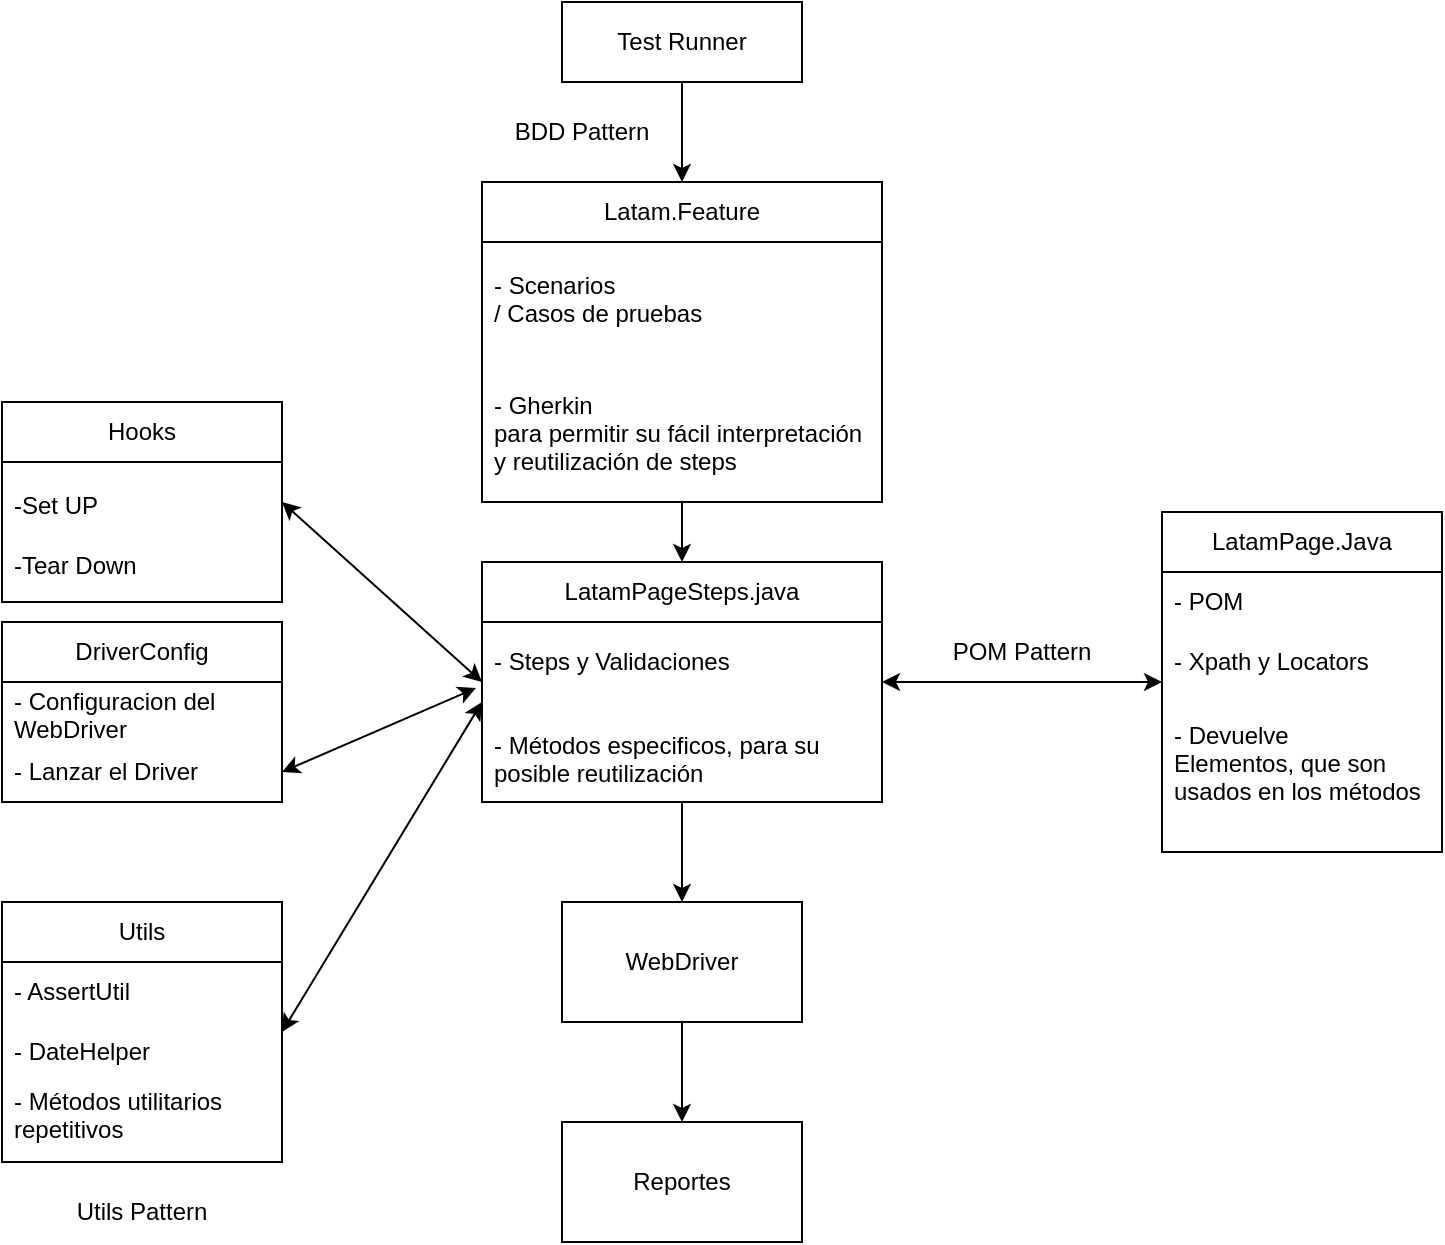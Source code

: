 <mxfile version="26.2.4">
  <diagram id="C5RBs43oDa-KdzZeNtuy" name="Page-1">
    <mxGraphModel dx="1428" dy="1948" grid="1" gridSize="10" guides="1" tooltips="1" connect="1" arrows="1" fold="1" page="1" pageScale="1" pageWidth="827" pageHeight="1169" math="0" shadow="0">
      <root>
        <mxCell id="WIyWlLk6GJQsqaUBKTNV-0" />
        <mxCell id="WIyWlLk6GJQsqaUBKTNV-1" parent="WIyWlLk6GJQsqaUBKTNV-0" />
        <mxCell id="6M3mmVfWSf4sSf63VmGX-6" style="edgeStyle=orthogonalEdgeStyle;rounded=0;orthogonalLoop=1;jettySize=auto;html=1;entryX=0.5;entryY=0;entryDx=0;entryDy=0;movable=1;resizable=1;rotatable=1;deletable=1;editable=1;locked=0;connectable=1;" edge="1" parent="WIyWlLk6GJQsqaUBKTNV-1" source="6M3mmVfWSf4sSf63VmGX-0" target="6M3mmVfWSf4sSf63VmGX-13">
          <mxGeometry relative="1" as="geometry">
            <mxPoint x="390" y="90" as="targetPoint" />
          </mxGeometry>
        </mxCell>
        <mxCell id="6M3mmVfWSf4sSf63VmGX-0" value="Test Runner" style="rounded=0;whiteSpace=wrap;html=1;movable=1;resizable=1;rotatable=1;deletable=1;editable=1;locked=0;connectable=1;" vertex="1" parent="WIyWlLk6GJQsqaUBKTNV-1">
          <mxGeometry x="330" y="-10" width="120" height="40" as="geometry" />
        </mxCell>
        <mxCell id="6M3mmVfWSf4sSf63VmGX-23" style="edgeStyle=orthogonalEdgeStyle;rounded=0;orthogonalLoop=1;jettySize=auto;html=1;" edge="1" parent="WIyWlLk6GJQsqaUBKTNV-1" source="6M3mmVfWSf4sSf63VmGX-13" target="6M3mmVfWSf4sSf63VmGX-17">
          <mxGeometry relative="1" as="geometry" />
        </mxCell>
        <mxCell id="6M3mmVfWSf4sSf63VmGX-13" value="Latam.Feature" style="swimlane;fontStyle=0;childLayout=stackLayout;horizontal=1;startSize=30;horizontalStack=0;resizeParent=1;resizeParentMax=0;resizeLast=0;collapsible=1;marginBottom=0;whiteSpace=wrap;html=1;" vertex="1" parent="WIyWlLk6GJQsqaUBKTNV-1">
          <mxGeometry x="290" y="80" width="200" height="160" as="geometry" />
        </mxCell>
        <mxCell id="6M3mmVfWSf4sSf63VmGX-14" value="&lt;p class=&quot;MsoNormal&quot;&gt;&lt;span style=&quot;mso-ansi-language:ES-CO&quot; lang=&quot;ES-CO&quot;&gt;- Scenarios&lt;br/&gt;/ Casos de pruebas &lt;/span&gt;&lt;/p&gt;&lt;br/&gt;&lt;div&gt;&lt;br/&gt;&lt;/div&gt;" style="text;strokeColor=none;fillColor=none;align=left;verticalAlign=middle;spacingLeft=4;spacingRight=4;overflow=hidden;points=[[0,0.5],[1,0.5]];portConstraint=eastwest;rotatable=0;whiteSpace=wrap;html=1;" vertex="1" parent="6M3mmVfWSf4sSf63VmGX-13">
          <mxGeometry y="30" width="200" height="60" as="geometry" />
        </mxCell>
        <mxCell id="6M3mmVfWSf4sSf63VmGX-15" value="&lt;p class=&quot;MsoNormal&quot;&gt;&lt;span style=&quot;mso-ansi-language:ES-CO&quot; lang=&quot;ES-CO&quot;&gt;- Gherkin&lt;br/&gt;para permitir su fácil interpretación y reutilización de steps&lt;/span&gt;&lt;/p&gt;&lt;br/&gt;&lt;div&gt;&lt;br/&gt;&lt;/div&gt;" style="text;strokeColor=none;fillColor=none;align=left;verticalAlign=middle;spacingLeft=4;spacingRight=4;overflow=hidden;points=[[0,0.5],[1,0.5]];portConstraint=eastwest;rotatable=0;whiteSpace=wrap;html=1;" vertex="1" parent="6M3mmVfWSf4sSf63VmGX-13">
          <mxGeometry y="90" width="200" height="70" as="geometry" />
        </mxCell>
        <mxCell id="6M3mmVfWSf4sSf63VmGX-54" style="edgeStyle=orthogonalEdgeStyle;rounded=0;orthogonalLoop=1;jettySize=auto;html=1;entryX=0.5;entryY=0;entryDx=0;entryDy=0;" edge="1" parent="WIyWlLk6GJQsqaUBKTNV-1" source="6M3mmVfWSf4sSf63VmGX-17" target="6M3mmVfWSf4sSf63VmGX-53">
          <mxGeometry relative="1" as="geometry" />
        </mxCell>
        <mxCell id="6M3mmVfWSf4sSf63VmGX-17" value="LatamPageSteps.java" style="swimlane;fontStyle=0;childLayout=stackLayout;horizontal=1;startSize=30;horizontalStack=0;resizeParent=1;resizeParentMax=0;resizeLast=0;collapsible=1;marginBottom=0;whiteSpace=wrap;html=1;" vertex="1" parent="WIyWlLk6GJQsqaUBKTNV-1">
          <mxGeometry x="290" y="270" width="200" height="120" as="geometry" />
        </mxCell>
        <mxCell id="6M3mmVfWSf4sSf63VmGX-18" value="- Steps y Validaciones" style="text;strokeColor=none;fillColor=none;align=left;verticalAlign=middle;spacingLeft=4;spacingRight=4;overflow=hidden;points=[[0,0.5],[1,0.5]];portConstraint=eastwest;rotatable=0;whiteSpace=wrap;html=1;" vertex="1" parent="6M3mmVfWSf4sSf63VmGX-17">
          <mxGeometry y="30" width="200" height="40" as="geometry" />
        </mxCell>
        <mxCell id="6M3mmVfWSf4sSf63VmGX-20" value="&lt;p class=&quot;MsoNormal&quot;&gt;&lt;span style=&quot;mso-ansi-language:ES-CO&quot; lang=&quot;ES-CO&quot;&gt;- Métodos especificos, para su posible reutilización&lt;/span&gt;&lt;/p&gt;&lt;br&gt;&lt;div&gt;&lt;br&gt;&lt;/div&gt;" style="text;strokeColor=none;fillColor=none;align=left;verticalAlign=middle;spacingLeft=4;spacingRight=4;overflow=hidden;points=[[0,0.5],[1,0.5]];portConstraint=eastwest;rotatable=0;whiteSpace=wrap;html=1;" vertex="1" parent="6M3mmVfWSf4sSf63VmGX-17">
          <mxGeometry y="70" width="200" height="50" as="geometry" />
        </mxCell>
        <mxCell id="6M3mmVfWSf4sSf63VmGX-25" value="" style="endArrow=classic;startArrow=classic;html=1;rounded=0;exitX=1;exitY=0.5;exitDx=0;exitDy=0;" edge="1" parent="WIyWlLk6GJQsqaUBKTNV-1" source="6M3mmVfWSf4sSf63VmGX-17" target="6M3mmVfWSf4sSf63VmGX-26">
          <mxGeometry width="50" height="50" relative="1" as="geometry">
            <mxPoint x="360" y="310" as="sourcePoint" />
            <mxPoint x="410" y="260" as="targetPoint" />
          </mxGeometry>
        </mxCell>
        <mxCell id="6M3mmVfWSf4sSf63VmGX-26" value="LatamPage.Java" style="swimlane;fontStyle=0;childLayout=stackLayout;horizontal=1;startSize=30;horizontalStack=0;resizeParent=1;resizeParentMax=0;resizeLast=0;collapsible=1;marginBottom=0;whiteSpace=wrap;html=1;" vertex="1" parent="WIyWlLk6GJQsqaUBKTNV-1">
          <mxGeometry x="630" y="245" width="140" height="170" as="geometry" />
        </mxCell>
        <mxCell id="6M3mmVfWSf4sSf63VmGX-27" value="- POM" style="text;strokeColor=none;fillColor=none;align=left;verticalAlign=middle;spacingLeft=4;spacingRight=4;overflow=hidden;points=[[0,0.5],[1,0.5]];portConstraint=eastwest;rotatable=0;whiteSpace=wrap;html=1;" vertex="1" parent="6M3mmVfWSf4sSf63VmGX-26">
          <mxGeometry y="30" width="140" height="30" as="geometry" />
        </mxCell>
        <mxCell id="6M3mmVfWSf4sSf63VmGX-28" value="- Xpath y Locators" style="text;strokeColor=none;fillColor=none;align=left;verticalAlign=middle;spacingLeft=4;spacingRight=4;overflow=hidden;points=[[0,0.5],[1,0.5]];portConstraint=eastwest;rotatable=0;whiteSpace=wrap;html=1;" vertex="1" parent="6M3mmVfWSf4sSf63VmGX-26">
          <mxGeometry y="60" width="140" height="30" as="geometry" />
        </mxCell>
        <mxCell id="6M3mmVfWSf4sSf63VmGX-29" value="&lt;p class=&quot;MsoNormal&quot;&gt;&lt;span style=&quot;mso-ansi-language:ES-CO&quot; lang=&quot;ES-CO&quot;&gt;- Devuelve&lt;br/&gt;Elementos, que son usados en los métodos &lt;/span&gt;&lt;/p&gt;&lt;br/&gt;&lt;div&gt;&lt;br/&gt;&lt;/div&gt;" style="text;strokeColor=none;fillColor=none;align=left;verticalAlign=middle;spacingLeft=4;spacingRight=4;overflow=hidden;points=[[0,0.5],[1,0.5]];portConstraint=eastwest;rotatable=0;whiteSpace=wrap;html=1;" vertex="1" parent="6M3mmVfWSf4sSf63VmGX-26">
          <mxGeometry y="90" width="140" height="80" as="geometry" />
        </mxCell>
        <mxCell id="6M3mmVfWSf4sSf63VmGX-30" value="Hooks" style="swimlane;fontStyle=0;childLayout=stackLayout;horizontal=1;startSize=30;horizontalStack=0;resizeParent=1;resizeParentMax=0;resizeLast=0;collapsible=1;marginBottom=0;whiteSpace=wrap;html=1;" vertex="1" parent="WIyWlLk6GJQsqaUBKTNV-1">
          <mxGeometry x="50" y="190" width="140" height="100" as="geometry" />
        </mxCell>
        <mxCell id="6M3mmVfWSf4sSf63VmGX-31" value="&lt;p class=&quot;MsoNormal&quot;&gt;&lt;span style=&quot;mso-ansi-language:ES-CO&quot; lang=&quot;ES-CO&quot;&gt;-Set UP&lt;/span&gt;&lt;/p&gt;&lt;br/&gt;&lt;div&gt;&lt;br/&gt;&lt;/div&gt;" style="text;strokeColor=none;fillColor=none;align=left;verticalAlign=middle;spacingLeft=4;spacingRight=4;overflow=hidden;points=[[0,0.5],[1,0.5]];portConstraint=eastwest;rotatable=0;whiteSpace=wrap;html=1;" vertex="1" parent="6M3mmVfWSf4sSf63VmGX-30">
          <mxGeometry y="30" width="140" height="30" as="geometry" />
        </mxCell>
        <mxCell id="6M3mmVfWSf4sSf63VmGX-32" value="&lt;p class=&quot;MsoNormal&quot;&gt;&lt;span style=&quot;mso-ansi-language:ES-CO&quot; lang=&quot;ES-CO&quot;&gt;-Tear Down &lt;/span&gt;&lt;/p&gt;&lt;br/&gt;&lt;div&gt;&lt;br/&gt;&lt;/div&gt;" style="text;strokeColor=none;fillColor=none;align=left;verticalAlign=middle;spacingLeft=4;spacingRight=4;overflow=hidden;points=[[0,0.5],[1,0.5]];portConstraint=eastwest;rotatable=0;whiteSpace=wrap;html=1;" vertex="1" parent="6M3mmVfWSf4sSf63VmGX-30">
          <mxGeometry y="60" width="140" height="40" as="geometry" />
        </mxCell>
        <mxCell id="6M3mmVfWSf4sSf63VmGX-34" value="DriverConfig" style="swimlane;fontStyle=0;childLayout=stackLayout;horizontal=1;startSize=30;horizontalStack=0;resizeParent=1;resizeParentMax=0;resizeLast=0;collapsible=1;marginBottom=0;whiteSpace=wrap;html=1;" vertex="1" parent="WIyWlLk6GJQsqaUBKTNV-1">
          <mxGeometry x="50" y="300" width="140" height="90" as="geometry" />
        </mxCell>
        <mxCell id="6M3mmVfWSf4sSf63VmGX-35" value="- Configuracion del WebDriver" style="text;strokeColor=none;fillColor=none;align=left;verticalAlign=middle;spacingLeft=4;spacingRight=4;overflow=hidden;points=[[0,0.5],[1,0.5]];portConstraint=eastwest;rotatable=0;whiteSpace=wrap;html=1;" vertex="1" parent="6M3mmVfWSf4sSf63VmGX-34">
          <mxGeometry y="30" width="140" height="30" as="geometry" />
        </mxCell>
        <mxCell id="6M3mmVfWSf4sSf63VmGX-36" value="- Lanzar el Driver" style="text;strokeColor=none;fillColor=none;align=left;verticalAlign=middle;spacingLeft=4;spacingRight=4;overflow=hidden;points=[[0,0.5],[1,0.5]];portConstraint=eastwest;rotatable=0;whiteSpace=wrap;html=1;" vertex="1" parent="6M3mmVfWSf4sSf63VmGX-34">
          <mxGeometry y="60" width="140" height="30" as="geometry" />
        </mxCell>
        <mxCell id="6M3mmVfWSf4sSf63VmGX-38" value="Utils" style="swimlane;fontStyle=0;childLayout=stackLayout;horizontal=1;startSize=30;horizontalStack=0;resizeParent=1;resizeParentMax=0;resizeLast=0;collapsible=1;marginBottom=0;whiteSpace=wrap;html=1;" vertex="1" parent="WIyWlLk6GJQsqaUBKTNV-1">
          <mxGeometry x="50" y="440" width="140" height="130" as="geometry" />
        </mxCell>
        <mxCell id="6M3mmVfWSf4sSf63VmGX-39" value="- AssertUtil" style="text;strokeColor=none;fillColor=none;align=left;verticalAlign=middle;spacingLeft=4;spacingRight=4;overflow=hidden;points=[[0,0.5],[1,0.5]];portConstraint=eastwest;rotatable=0;whiteSpace=wrap;html=1;" vertex="1" parent="6M3mmVfWSf4sSf63VmGX-38">
          <mxGeometry y="30" width="140" height="30" as="geometry" />
        </mxCell>
        <mxCell id="6M3mmVfWSf4sSf63VmGX-40" value="- DateHelper" style="text;strokeColor=none;fillColor=none;align=left;verticalAlign=middle;spacingLeft=4;spacingRight=4;overflow=hidden;points=[[0,0.5],[1,0.5]];portConstraint=eastwest;rotatable=0;whiteSpace=wrap;html=1;" vertex="1" parent="6M3mmVfWSf4sSf63VmGX-38">
          <mxGeometry y="60" width="140" height="30" as="geometry" />
        </mxCell>
        <mxCell id="6M3mmVfWSf4sSf63VmGX-41" value="- &lt;span style=&quot;mso-ansi-language:ES-CO&quot; lang=&quot;ES-CO&quot;&gt;Métodos utilitarios &lt;/span&gt;&lt;span style=&quot;mso-ansi-language:ES-CO&quot; lang=&quot;ES-CO&quot;&gt;repetitivos &lt;/span&gt;&lt;br&gt;&lt;div&gt;&lt;br&gt;&lt;/div&gt;" style="text;strokeColor=none;fillColor=none;align=left;verticalAlign=middle;spacingLeft=4;spacingRight=4;overflow=hidden;points=[[0,0.5],[1,0.5]];portConstraint=eastwest;rotatable=0;whiteSpace=wrap;html=1;" vertex="1" parent="6M3mmVfWSf4sSf63VmGX-38">
          <mxGeometry y="90" width="140" height="40" as="geometry" />
        </mxCell>
        <mxCell id="6M3mmVfWSf4sSf63VmGX-42" value="" style="endArrow=classic;startArrow=classic;html=1;rounded=0;entryX=1;entryY=0.5;entryDx=0;entryDy=0;exitX=0;exitY=0.75;exitDx=0;exitDy=0;exitPerimeter=0;" edge="1" parent="WIyWlLk6GJQsqaUBKTNV-1" source="6M3mmVfWSf4sSf63VmGX-18" target="6M3mmVfWSf4sSf63VmGX-30">
          <mxGeometry width="50" height="50" relative="1" as="geometry">
            <mxPoint x="360" y="370" as="sourcePoint" />
            <mxPoint x="410" y="320" as="targetPoint" />
          </mxGeometry>
        </mxCell>
        <mxCell id="6M3mmVfWSf4sSf63VmGX-43" value="" style="endArrow=classic;startArrow=classic;html=1;rounded=0;exitX=1;exitY=0.5;exitDx=0;exitDy=0;entryX=0;entryY=1;entryDx=0;entryDy=0;entryPerimeter=0;" edge="1" parent="WIyWlLk6GJQsqaUBKTNV-1" source="6M3mmVfWSf4sSf63VmGX-38" target="6M3mmVfWSf4sSf63VmGX-18">
          <mxGeometry width="50" height="50" relative="1" as="geometry">
            <mxPoint x="360" y="370" as="sourcePoint" />
            <mxPoint x="410" y="320" as="targetPoint" />
          </mxGeometry>
        </mxCell>
        <mxCell id="6M3mmVfWSf4sSf63VmGX-44" value="" style="endArrow=classic;startArrow=classic;html=1;rounded=0;exitX=1;exitY=0.5;exitDx=0;exitDy=0;entryX=-0.015;entryY=0.825;entryDx=0;entryDy=0;entryPerimeter=0;" edge="1" parent="WIyWlLk6GJQsqaUBKTNV-1" source="6M3mmVfWSf4sSf63VmGX-36" target="6M3mmVfWSf4sSf63VmGX-18">
          <mxGeometry width="50" height="50" relative="1" as="geometry">
            <mxPoint x="360" y="370" as="sourcePoint" />
            <mxPoint x="410" y="320" as="targetPoint" />
          </mxGeometry>
        </mxCell>
        <mxCell id="6M3mmVfWSf4sSf63VmGX-56" value="" style="edgeStyle=orthogonalEdgeStyle;rounded=0;orthogonalLoop=1;jettySize=auto;html=1;" edge="1" parent="WIyWlLk6GJQsqaUBKTNV-1" source="6M3mmVfWSf4sSf63VmGX-53" target="6M3mmVfWSf4sSf63VmGX-55">
          <mxGeometry relative="1" as="geometry" />
        </mxCell>
        <mxCell id="6M3mmVfWSf4sSf63VmGX-53" value="WebDriver" style="rounded=0;whiteSpace=wrap;html=1;" vertex="1" parent="WIyWlLk6GJQsqaUBKTNV-1">
          <mxGeometry x="330" y="440" width="120" height="60" as="geometry" />
        </mxCell>
        <mxCell id="6M3mmVfWSf4sSf63VmGX-55" value="&lt;p class=&quot;MsoNormal&quot;&gt;&lt;span style=&quot;mso-ansi-language:ES-CO&quot; lang=&quot;ES-CO&quot;&gt;Reportes&lt;/span&gt;&lt;/p&gt;" style="rounded=0;whiteSpace=wrap;html=1;" vertex="1" parent="WIyWlLk6GJQsqaUBKTNV-1">
          <mxGeometry x="330" y="550" width="120" height="60" as="geometry" />
        </mxCell>
        <mxCell id="6M3mmVfWSf4sSf63VmGX-58" value="&lt;span style=&quot;&quot;&gt;Utils Pattern&lt;/span&gt;" style="text;html=1;align=center;verticalAlign=middle;whiteSpace=wrap;rounded=0;fontColor=light-dark(#000000,#FF3333);rotation=0;" vertex="1" parent="WIyWlLk6GJQsqaUBKTNV-1">
          <mxGeometry x="70" y="580" width="100" height="30" as="geometry" />
        </mxCell>
        <mxCell id="6M3mmVfWSf4sSf63VmGX-59" value="&lt;span style=&quot;&quot;&gt;BDD Pattern&lt;/span&gt;" style="text;html=1;align=center;verticalAlign=middle;whiteSpace=wrap;rounded=0;fontColor=light-dark(#000000,#FF3333);rotation=0;" vertex="1" parent="WIyWlLk6GJQsqaUBKTNV-1">
          <mxGeometry x="290" y="40" width="100" height="30" as="geometry" />
        </mxCell>
        <mxCell id="6M3mmVfWSf4sSf63VmGX-65" value="&lt;span style=&quot;&quot;&gt;POM Pattern&lt;/span&gt;" style="text;html=1;align=center;verticalAlign=middle;whiteSpace=wrap;rounded=0;fontColor=light-dark(#000000,#FF3333);rotation=0;" vertex="1" parent="WIyWlLk6GJQsqaUBKTNV-1">
          <mxGeometry x="510" y="300" width="100" height="30" as="geometry" />
        </mxCell>
      </root>
    </mxGraphModel>
  </diagram>
</mxfile>
